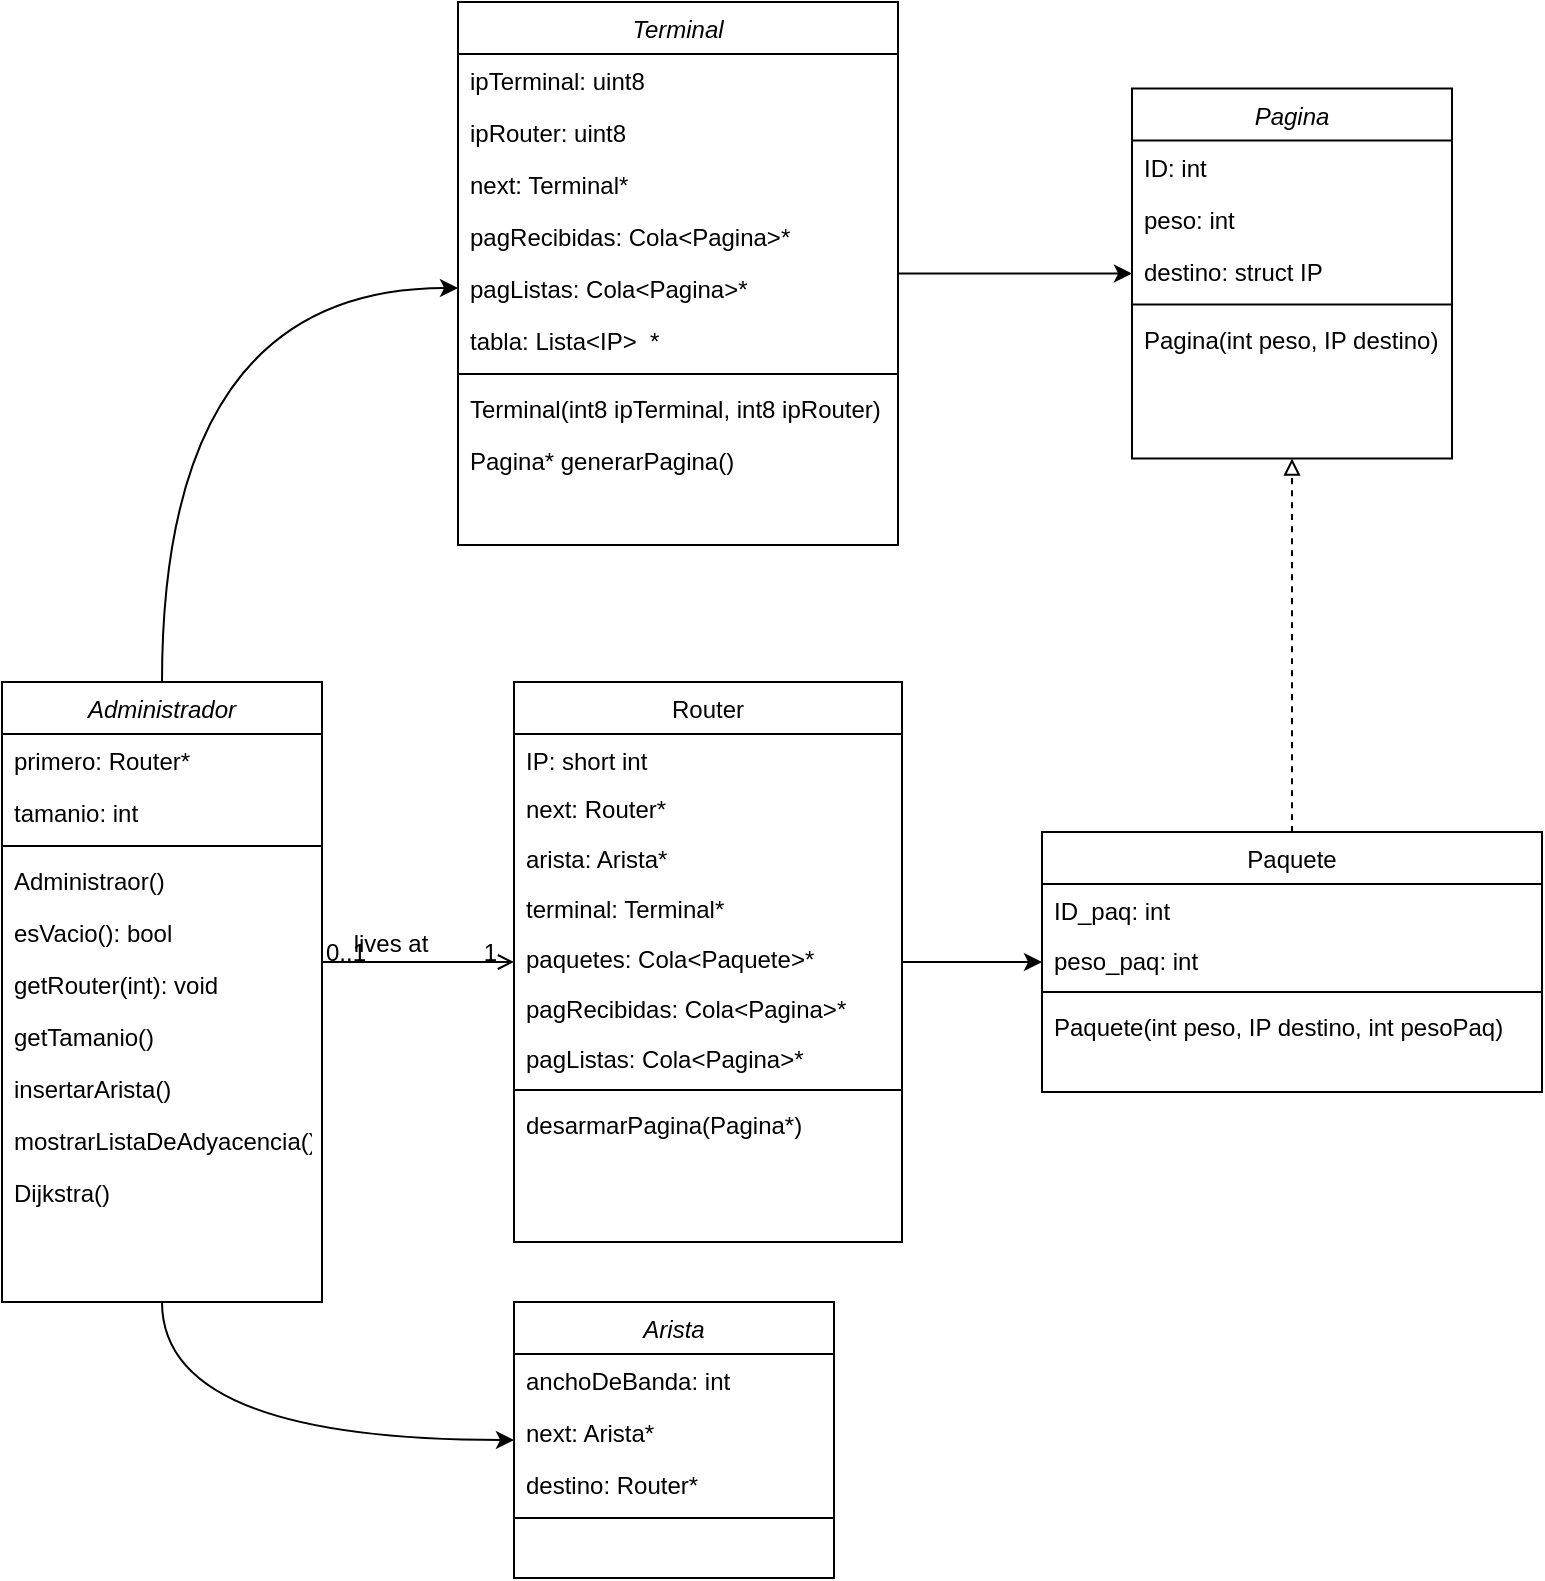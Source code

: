 <mxfile version="20.8.16" type="github">
  <diagram id="C5RBs43oDa-KdzZeNtuy" name="Page-1">
    <mxGraphModel dx="928" dy="1655" grid="1" gridSize="10" guides="1" tooltips="1" connect="1" arrows="1" fold="1" page="1" pageScale="1" pageWidth="827" pageHeight="1169" math="0" shadow="0">
      <root>
        <mxCell id="WIyWlLk6GJQsqaUBKTNV-0" />
        <mxCell id="WIyWlLk6GJQsqaUBKTNV-1" parent="WIyWlLk6GJQsqaUBKTNV-0" />
        <mxCell id="8U7NoXp4BR5ivD2dlpg9-6" value="" style="edgeStyle=orthogonalEdgeStyle;orthogonalLoop=1;jettySize=auto;html=1;curved=1;exitX=0.5;exitY=1;exitDx=0;exitDy=0;" parent="WIyWlLk6GJQsqaUBKTNV-1" source="zkfFHV4jXpPFQw0GAbJ--0" target="8U7NoXp4BR5ivD2dlpg9-0" edge="1">
          <mxGeometry relative="1" as="geometry" />
        </mxCell>
        <mxCell id="8U7NoXp4BR5ivD2dlpg9-16" value="" style="edgeStyle=orthogonalEdgeStyle;orthogonalLoop=1;jettySize=auto;html=1;curved=1;exitX=0.5;exitY=0;exitDx=0;exitDy=0;entryX=0;entryY=0.5;entryDx=0;entryDy=0;" parent="WIyWlLk6GJQsqaUBKTNV-1" source="zkfFHV4jXpPFQw0GAbJ--0" target="zq7iQqB7Q2dovmpDVccx-3" edge="1">
          <mxGeometry relative="1" as="geometry" />
        </mxCell>
        <mxCell id="zkfFHV4jXpPFQw0GAbJ--0" value="Administrador" style="swimlane;fontStyle=2;align=center;verticalAlign=top;childLayout=stackLayout;horizontal=1;startSize=26;horizontalStack=0;resizeParent=1;resizeLast=0;collapsible=1;marginBottom=0;rounded=0;shadow=0;strokeWidth=1;" parent="WIyWlLk6GJQsqaUBKTNV-1" vertex="1">
          <mxGeometry x="220" y="120" width="160" height="310" as="geometry">
            <mxRectangle x="230" y="140" width="160" height="26" as="alternateBounds" />
          </mxGeometry>
        </mxCell>
        <mxCell id="zkfFHV4jXpPFQw0GAbJ--1" value="primero: Router*" style="text;align=left;verticalAlign=top;spacingLeft=4;spacingRight=4;overflow=hidden;rotatable=0;points=[[0,0.5],[1,0.5]];portConstraint=eastwest;" parent="zkfFHV4jXpPFQw0GAbJ--0" vertex="1">
          <mxGeometry y="26" width="160" height="26" as="geometry" />
        </mxCell>
        <mxCell id="zkfFHV4jXpPFQw0GAbJ--2" value="tamanio: int" style="text;align=left;verticalAlign=top;spacingLeft=4;spacingRight=4;overflow=hidden;rotatable=0;points=[[0,0.5],[1,0.5]];portConstraint=eastwest;rounded=0;shadow=0;html=0;" parent="zkfFHV4jXpPFQw0GAbJ--0" vertex="1">
          <mxGeometry y="52" width="160" height="26" as="geometry" />
        </mxCell>
        <mxCell id="zkfFHV4jXpPFQw0GAbJ--4" value="" style="line;html=1;strokeWidth=1;align=left;verticalAlign=middle;spacingTop=-1;spacingLeft=3;spacingRight=3;rotatable=0;labelPosition=right;points=[];portConstraint=eastwest;" parent="zkfFHV4jXpPFQw0GAbJ--0" vertex="1">
          <mxGeometry y="78" width="160" height="8" as="geometry" />
        </mxCell>
        <mxCell id="zq7iQqB7Q2dovmpDVccx-8" value="Administraor()" style="text;align=left;verticalAlign=top;spacingLeft=4;spacingRight=4;overflow=hidden;rotatable=0;points=[[0,0.5],[1,0.5]];portConstraint=eastwest;rounded=0;shadow=0;html=0;" parent="zkfFHV4jXpPFQw0GAbJ--0" vertex="1">
          <mxGeometry y="86" width="160" height="26" as="geometry" />
        </mxCell>
        <mxCell id="zq7iQqB7Q2dovmpDVccx-4" value="esVacio(): bool" style="text;align=left;verticalAlign=top;spacingLeft=4;spacingRight=4;overflow=hidden;rotatable=0;points=[[0,0.5],[1,0.5]];portConstraint=eastwest;rounded=0;shadow=0;html=0;" parent="zkfFHV4jXpPFQw0GAbJ--0" vertex="1">
          <mxGeometry y="112" width="160" height="26" as="geometry" />
        </mxCell>
        <mxCell id="zq7iQqB7Q2dovmpDVccx-11" value="getRouter(int): void" style="text;align=left;verticalAlign=top;spacingLeft=4;spacingRight=4;overflow=hidden;rotatable=0;points=[[0,0.5],[1,0.5]];portConstraint=eastwest;rounded=0;shadow=0;html=0;" parent="zkfFHV4jXpPFQw0GAbJ--0" vertex="1">
          <mxGeometry y="138" width="160" height="26" as="geometry" />
        </mxCell>
        <mxCell id="zq7iQqB7Q2dovmpDVccx-12" value="getTamanio()" style="text;align=left;verticalAlign=top;spacingLeft=4;spacingRight=4;overflow=hidden;rotatable=0;points=[[0,0.5],[1,0.5]];portConstraint=eastwest;rounded=0;shadow=0;html=0;" parent="zkfFHV4jXpPFQw0GAbJ--0" vertex="1">
          <mxGeometry y="164" width="160" height="26" as="geometry" />
        </mxCell>
        <mxCell id="zq7iQqB7Q2dovmpDVccx-13" value="insertarArista()" style="text;align=left;verticalAlign=top;spacingLeft=4;spacingRight=4;overflow=hidden;rotatable=0;points=[[0,0.5],[1,0.5]];portConstraint=eastwest;rounded=0;shadow=0;html=0;" parent="zkfFHV4jXpPFQw0GAbJ--0" vertex="1">
          <mxGeometry y="190" width="160" height="26" as="geometry" />
        </mxCell>
        <mxCell id="zq7iQqB7Q2dovmpDVccx-14" value="mostrarListaDeAdyacencia()" style="text;align=left;verticalAlign=top;spacingLeft=4;spacingRight=4;overflow=hidden;rotatable=0;points=[[0,0.5],[1,0.5]];portConstraint=eastwest;rounded=0;shadow=0;html=0;" parent="zkfFHV4jXpPFQw0GAbJ--0" vertex="1">
          <mxGeometry y="216" width="160" height="26" as="geometry" />
        </mxCell>
        <mxCell id="zq7iQqB7Q2dovmpDVccx-15" value="Dijkstra()" style="text;align=left;verticalAlign=top;spacingLeft=4;spacingRight=4;overflow=hidden;rotatable=0;points=[[0,0.5],[1,0.5]];portConstraint=eastwest;rounded=0;shadow=0;html=0;" parent="zkfFHV4jXpPFQw0GAbJ--0" vertex="1">
          <mxGeometry y="242" width="160" height="26" as="geometry" />
        </mxCell>
        <mxCell id="Lvkk7K0Pt4JME4HZ4mYx-8" value="" style="edgeStyle=orthogonalEdgeStyle;rounded=0;orthogonalLoop=1;jettySize=auto;html=1;" parent="WIyWlLk6GJQsqaUBKTNV-1" source="zkfFHV4jXpPFQw0GAbJ--17" target="Lvkk7K0Pt4JME4HZ4mYx-0" edge="1">
          <mxGeometry relative="1" as="geometry" />
        </mxCell>
        <mxCell id="zkfFHV4jXpPFQw0GAbJ--17" value="Router" style="swimlane;fontStyle=0;align=center;verticalAlign=top;childLayout=stackLayout;horizontal=1;startSize=26;horizontalStack=0;resizeParent=1;resizeLast=0;collapsible=1;marginBottom=0;rounded=0;shadow=0;strokeWidth=1;" parent="WIyWlLk6GJQsqaUBKTNV-1" vertex="1">
          <mxGeometry x="476" y="120" width="194" height="280" as="geometry">
            <mxRectangle x="550" y="140" width="160" height="26" as="alternateBounds" />
          </mxGeometry>
        </mxCell>
        <mxCell id="zkfFHV4jXpPFQw0GAbJ--21" value="IP: short int" style="text;align=left;verticalAlign=top;spacingLeft=4;spacingRight=4;overflow=hidden;rotatable=0;points=[[0,0.5],[1,0.5]];portConstraint=eastwest;rounded=0;shadow=0;html=0;" parent="zkfFHV4jXpPFQw0GAbJ--17" vertex="1">
          <mxGeometry y="26" width="194" height="24" as="geometry" />
        </mxCell>
        <mxCell id="zkfFHV4jXpPFQw0GAbJ--25" value="next: Router*" style="text;align=left;verticalAlign=top;spacingLeft=4;spacingRight=4;overflow=hidden;rotatable=0;points=[[0,0.5],[1,0.5]];portConstraint=eastwest;" parent="zkfFHV4jXpPFQw0GAbJ--17" vertex="1">
          <mxGeometry y="50" width="194" height="25" as="geometry" />
        </mxCell>
        <mxCell id="8U7NoXp4BR5ivD2dlpg9-8" value="arista: Arista*" style="text;align=left;verticalAlign=top;spacingLeft=4;spacingRight=4;overflow=hidden;rotatable=0;points=[[0,0.5],[1,0.5]];portConstraint=eastwest;" parent="zkfFHV4jXpPFQw0GAbJ--17" vertex="1">
          <mxGeometry y="75" width="194" height="25" as="geometry" />
        </mxCell>
        <mxCell id="8U7NoXp4BR5ivD2dlpg9-9" value="terminal: Terminal*" style="text;align=left;verticalAlign=top;spacingLeft=4;spacingRight=4;overflow=hidden;rotatable=0;points=[[0,0.5],[1,0.5]];portConstraint=eastwest;" parent="zkfFHV4jXpPFQw0GAbJ--17" vertex="1">
          <mxGeometry y="100" width="194" height="25" as="geometry" />
        </mxCell>
        <mxCell id="8U7NoXp4BR5ivD2dlpg9-18" value="paquetes: Cola&lt;Paquete&gt;*" style="text;align=left;verticalAlign=top;spacingLeft=4;spacingRight=4;overflow=hidden;rotatable=0;points=[[0,0.5],[1,0.5]];portConstraint=eastwest;" parent="zkfFHV4jXpPFQw0GAbJ--17" vertex="1">
          <mxGeometry y="125" width="194" height="25" as="geometry" />
        </mxCell>
        <mxCell id="Lvkk7K0Pt4JME4HZ4mYx-15" value="pagRecibidas: Cola&lt;Pagina&gt;*" style="text;align=left;verticalAlign=top;spacingLeft=4;spacingRight=4;overflow=hidden;rotatable=0;points=[[0,0.5],[1,0.5]];portConstraint=eastwest;" parent="zkfFHV4jXpPFQw0GAbJ--17" vertex="1">
          <mxGeometry y="150" width="194" height="25" as="geometry" />
        </mxCell>
        <mxCell id="Lvkk7K0Pt4JME4HZ4mYx-16" value="pagListas: Cola&lt;Pagina&gt;*" style="text;align=left;verticalAlign=top;spacingLeft=4;spacingRight=4;overflow=hidden;rotatable=0;points=[[0,0.5],[1,0.5]];portConstraint=eastwest;" parent="zkfFHV4jXpPFQw0GAbJ--17" vertex="1">
          <mxGeometry y="175" width="194" height="25" as="geometry" />
        </mxCell>
        <mxCell id="zkfFHV4jXpPFQw0GAbJ--23" value="" style="line;html=1;strokeWidth=1;align=left;verticalAlign=middle;spacingTop=-1;spacingLeft=3;spacingRight=3;rotatable=0;labelPosition=right;points=[];portConstraint=eastwest;" parent="zkfFHV4jXpPFQw0GAbJ--17" vertex="1">
          <mxGeometry y="200" width="194" height="8" as="geometry" />
        </mxCell>
        <mxCell id="l7Mm-H3vVjyuzsecWsTN-7" value="desarmarPagina(Pagina*)" style="text;align=left;verticalAlign=top;spacingLeft=4;spacingRight=4;overflow=hidden;rotatable=0;points=[[0,0.5],[1,0.5]];portConstraint=eastwest;" vertex="1" parent="zkfFHV4jXpPFQw0GAbJ--17">
          <mxGeometry y="208" width="194" height="25" as="geometry" />
        </mxCell>
        <mxCell id="zkfFHV4jXpPFQw0GAbJ--26" value="" style="endArrow=open;shadow=0;strokeWidth=1;rounded=0;endFill=1;edgeStyle=elbowEdgeStyle;elbow=vertical;" parent="WIyWlLk6GJQsqaUBKTNV-1" source="zkfFHV4jXpPFQw0GAbJ--0" target="zkfFHV4jXpPFQw0GAbJ--17" edge="1">
          <mxGeometry x="0.5" y="41" relative="1" as="geometry">
            <mxPoint x="380" y="192" as="sourcePoint" />
            <mxPoint x="540" y="192" as="targetPoint" />
            <mxPoint x="-40" y="32" as="offset" />
          </mxGeometry>
        </mxCell>
        <mxCell id="zkfFHV4jXpPFQw0GAbJ--27" value="0..1" style="resizable=0;align=left;verticalAlign=bottom;labelBackgroundColor=none;fontSize=12;" parent="zkfFHV4jXpPFQw0GAbJ--26" connectable="0" vertex="1">
          <mxGeometry x="-1" relative="1" as="geometry">
            <mxPoint y="4" as="offset" />
          </mxGeometry>
        </mxCell>
        <mxCell id="zkfFHV4jXpPFQw0GAbJ--28" value="1" style="resizable=0;align=right;verticalAlign=bottom;labelBackgroundColor=none;fontSize=12;" parent="zkfFHV4jXpPFQw0GAbJ--26" connectable="0" vertex="1">
          <mxGeometry x="1" relative="1" as="geometry">
            <mxPoint x="-7" y="4" as="offset" />
          </mxGeometry>
        </mxCell>
        <mxCell id="zkfFHV4jXpPFQw0GAbJ--29" value="lives at" style="text;html=1;resizable=0;points=[];;align=center;verticalAlign=middle;labelBackgroundColor=none;rounded=0;shadow=0;strokeWidth=1;fontSize=12;" parent="zkfFHV4jXpPFQw0GAbJ--26" vertex="1" connectable="0">
          <mxGeometry x="0.5" y="49" relative="1" as="geometry">
            <mxPoint x="-38" y="40" as="offset" />
          </mxGeometry>
        </mxCell>
        <mxCell id="8U7NoXp4BR5ivD2dlpg9-0" value="Arista" style="swimlane;fontStyle=2;align=center;verticalAlign=top;childLayout=stackLayout;horizontal=1;startSize=26;horizontalStack=0;resizeParent=1;resizeLast=0;collapsible=1;marginBottom=0;rounded=0;shadow=0;strokeWidth=1;" parent="WIyWlLk6GJQsqaUBKTNV-1" vertex="1">
          <mxGeometry x="476" y="430" width="160" height="138" as="geometry">
            <mxRectangle x="230" y="140" width="160" height="26" as="alternateBounds" />
          </mxGeometry>
        </mxCell>
        <mxCell id="8U7NoXp4BR5ivD2dlpg9-1" value="anchoDeBanda: int" style="text;align=left;verticalAlign=top;spacingLeft=4;spacingRight=4;overflow=hidden;rotatable=0;points=[[0,0.5],[1,0.5]];portConstraint=eastwest;" parent="8U7NoXp4BR5ivD2dlpg9-0" vertex="1">
          <mxGeometry y="26" width="160" height="26" as="geometry" />
        </mxCell>
        <mxCell id="8U7NoXp4BR5ivD2dlpg9-2" value="next: Arista*" style="text;align=left;verticalAlign=top;spacingLeft=4;spacingRight=4;overflow=hidden;rotatable=0;points=[[0,0.5],[1,0.5]];portConstraint=eastwest;rounded=0;shadow=0;html=0;" parent="8U7NoXp4BR5ivD2dlpg9-0" vertex="1">
          <mxGeometry y="52" width="160" height="26" as="geometry" />
        </mxCell>
        <mxCell id="8U7NoXp4BR5ivD2dlpg9-3" value="destino: Router*" style="text;align=left;verticalAlign=top;spacingLeft=4;spacingRight=4;overflow=hidden;rotatable=0;points=[[0,0.5],[1,0.5]];portConstraint=eastwest;rounded=0;shadow=0;html=0;" parent="8U7NoXp4BR5ivD2dlpg9-0" vertex="1">
          <mxGeometry y="78" width="160" height="26" as="geometry" />
        </mxCell>
        <mxCell id="8U7NoXp4BR5ivD2dlpg9-4" value="" style="line;html=1;strokeWidth=1;align=left;verticalAlign=middle;spacingTop=-1;spacingLeft=3;spacingRight=3;rotatable=0;labelPosition=right;points=[];portConstraint=eastwest;" parent="8U7NoXp4BR5ivD2dlpg9-0" vertex="1">
          <mxGeometry y="104" width="160" height="8" as="geometry" />
        </mxCell>
        <mxCell id="Lvkk7K0Pt4JME4HZ4mYx-14" value="" style="edgeStyle=orthogonalEdgeStyle;rounded=0;orthogonalLoop=1;jettySize=auto;html=1;" parent="WIyWlLk6GJQsqaUBKTNV-1" source="8U7NoXp4BR5ivD2dlpg9-10" target="Lvkk7K0Pt4JME4HZ4mYx-9" edge="1">
          <mxGeometry relative="1" as="geometry" />
        </mxCell>
        <mxCell id="8U7NoXp4BR5ivD2dlpg9-10" value="Terminal" style="swimlane;fontStyle=2;align=center;verticalAlign=top;childLayout=stackLayout;horizontal=1;startSize=26;horizontalStack=0;resizeParent=1;resizeLast=0;collapsible=1;marginBottom=0;rounded=0;shadow=0;strokeWidth=1;" parent="WIyWlLk6GJQsqaUBKTNV-1" vertex="1">
          <mxGeometry x="448" y="-220" width="220" height="271.5" as="geometry">
            <mxRectangle x="230" y="140" width="160" height="26" as="alternateBounds" />
          </mxGeometry>
        </mxCell>
        <mxCell id="8U7NoXp4BR5ivD2dlpg9-11" value="ipTerminal: uint8" style="text;align=left;verticalAlign=top;spacingLeft=4;spacingRight=4;overflow=hidden;rotatable=0;points=[[0,0.5],[1,0.5]];portConstraint=eastwest;" parent="8U7NoXp4BR5ivD2dlpg9-10" vertex="1">
          <mxGeometry y="26" width="220" height="26" as="geometry" />
        </mxCell>
        <mxCell id="l7Mm-H3vVjyuzsecWsTN-4" value="ipRouter: uint8" style="text;align=left;verticalAlign=top;spacingLeft=4;spacingRight=4;overflow=hidden;rotatable=0;points=[[0,0.5],[1,0.5]];portConstraint=eastwest;" vertex="1" parent="8U7NoXp4BR5ivD2dlpg9-10">
          <mxGeometry y="52" width="220" height="26" as="geometry" />
        </mxCell>
        <mxCell id="8U7NoXp4BR5ivD2dlpg9-12" value="next: Terminal*" style="text;align=left;verticalAlign=top;spacingLeft=4;spacingRight=4;overflow=hidden;rotatable=0;points=[[0,0.5],[1,0.5]];portConstraint=eastwest;rounded=0;shadow=0;html=0;" parent="8U7NoXp4BR5ivD2dlpg9-10" vertex="1">
          <mxGeometry y="78" width="220" height="26" as="geometry" />
        </mxCell>
        <mxCell id="8U7NoXp4BR5ivD2dlpg9-13" value="pagRecibidas: Cola&lt;Pagina&gt;*" style="text;align=left;verticalAlign=top;spacingLeft=4;spacingRight=4;overflow=hidden;rotatable=0;points=[[0,0.5],[1,0.5]];portConstraint=eastwest;rounded=0;shadow=0;html=0;" parent="8U7NoXp4BR5ivD2dlpg9-10" vertex="1">
          <mxGeometry y="104" width="220" height="26" as="geometry" />
        </mxCell>
        <mxCell id="zq7iQqB7Q2dovmpDVccx-3" value="pagListas: Cola&lt;Pagina&gt;*" style="text;align=left;verticalAlign=top;spacingLeft=4;spacingRight=4;overflow=hidden;rotatable=0;points=[[0,0.5],[1,0.5]];portConstraint=eastwest;rounded=0;shadow=0;html=0;" parent="8U7NoXp4BR5ivD2dlpg9-10" vertex="1">
          <mxGeometry y="130" width="220" height="26" as="geometry" />
        </mxCell>
        <mxCell id="zq7iQqB7Q2dovmpDVccx-7" value="tabla: Lista&lt;IP&gt;  *" style="text;align=left;verticalAlign=top;spacingLeft=4;spacingRight=4;overflow=hidden;rotatable=0;points=[[0,0.5],[1,0.5]];portConstraint=eastwest;rounded=0;shadow=0;html=0;" parent="8U7NoXp4BR5ivD2dlpg9-10" vertex="1">
          <mxGeometry y="156" width="220" height="26" as="geometry" />
        </mxCell>
        <mxCell id="8U7NoXp4BR5ivD2dlpg9-14" value="" style="line;html=1;strokeWidth=1;align=left;verticalAlign=middle;spacingTop=-1;spacingLeft=3;spacingRight=3;rotatable=0;labelPosition=right;points=[];portConstraint=eastwest;" parent="8U7NoXp4BR5ivD2dlpg9-10" vertex="1">
          <mxGeometry y="182" width="220" height="8" as="geometry" />
        </mxCell>
        <mxCell id="l7Mm-H3vVjyuzsecWsTN-0" value="Terminal(int8 ipTerminal, int8 ipRouter)" style="text;align=left;verticalAlign=top;spacingLeft=4;spacingRight=4;overflow=hidden;rotatable=0;points=[[0,0.5],[1,0.5]];portConstraint=eastwest;rounded=0;shadow=0;html=0;" vertex="1" parent="8U7NoXp4BR5ivD2dlpg9-10">
          <mxGeometry y="190" width="220" height="26" as="geometry" />
        </mxCell>
        <mxCell id="l7Mm-H3vVjyuzsecWsTN-1" value="Pagina* generarPagina()" style="text;align=left;verticalAlign=top;spacingLeft=4;spacingRight=4;overflow=hidden;rotatable=0;points=[[0,0.5],[1,0.5]];portConstraint=eastwest;rounded=0;shadow=0;html=0;" vertex="1" parent="8U7NoXp4BR5ivD2dlpg9-10">
          <mxGeometry y="216" width="220" height="26" as="geometry" />
        </mxCell>
        <mxCell id="l7Mm-H3vVjyuzsecWsTN-3" style="text;align=left;verticalAlign=top;spacingLeft=4;spacingRight=4;overflow=hidden;rotatable=0;points=[[0,0.5],[1,0.5]];portConstraint=eastwest;rounded=0;shadow=0;html=0;" vertex="1" parent="8U7NoXp4BR5ivD2dlpg9-10">
          <mxGeometry y="242" width="220" height="26" as="geometry" />
        </mxCell>
        <mxCell id="zq7iQqB7Q2dovmpDVccx-1" style="edgeStyle=orthogonalEdgeStyle;curved=1;orthogonalLoop=1;jettySize=auto;html=1;entryX=0.5;entryY=1;entryDx=0;entryDy=0;dashed=1;strokeColor=default;endArrow=block;endFill=0;" parent="WIyWlLk6GJQsqaUBKTNV-1" source="Lvkk7K0Pt4JME4HZ4mYx-0" target="Lvkk7K0Pt4JME4HZ4mYx-9" edge="1">
          <mxGeometry relative="1" as="geometry" />
        </mxCell>
        <mxCell id="Lvkk7K0Pt4JME4HZ4mYx-0" value="Paquete" style="swimlane;fontStyle=0;align=center;verticalAlign=top;childLayout=stackLayout;horizontal=1;startSize=26;horizontalStack=0;resizeParent=1;resizeLast=0;collapsible=1;marginBottom=0;rounded=0;shadow=0;strokeWidth=1;" parent="WIyWlLk6GJQsqaUBKTNV-1" vertex="1">
          <mxGeometry x="740" y="195" width="250" height="130" as="geometry">
            <mxRectangle x="550" y="140" width="160" height="26" as="alternateBounds" />
          </mxGeometry>
        </mxCell>
        <mxCell id="Lvkk7K0Pt4JME4HZ4mYx-18" value="ID_paq: int" style="text;align=left;verticalAlign=top;spacingLeft=4;spacingRight=4;overflow=hidden;rotatable=0;points=[[0,0.5],[1,0.5]];portConstraint=eastwest;" parent="Lvkk7K0Pt4JME4HZ4mYx-0" vertex="1">
          <mxGeometry y="26" width="250" height="25" as="geometry" />
        </mxCell>
        <mxCell id="Lvkk7K0Pt4JME4HZ4mYx-2" value="peso_paq: int" style="text;align=left;verticalAlign=top;spacingLeft=4;spacingRight=4;overflow=hidden;rotatable=0;points=[[0,0.5],[1,0.5]];portConstraint=eastwest;" parent="Lvkk7K0Pt4JME4HZ4mYx-0" vertex="1">
          <mxGeometry y="51" width="250" height="25" as="geometry" />
        </mxCell>
        <mxCell id="Lvkk7K0Pt4JME4HZ4mYx-6" value="" style="line;html=1;strokeWidth=1;align=left;verticalAlign=middle;spacingTop=-1;spacingLeft=3;spacingRight=3;rotatable=0;labelPosition=right;points=[];portConstraint=eastwest;" parent="Lvkk7K0Pt4JME4HZ4mYx-0" vertex="1">
          <mxGeometry y="76" width="250" height="8" as="geometry" />
        </mxCell>
        <mxCell id="l7Mm-H3vVjyuzsecWsTN-6" value="Paquete(int peso, IP destino, int pesoPaq)" style="text;align=left;verticalAlign=top;spacingLeft=4;spacingRight=4;overflow=hidden;rotatable=0;points=[[0,0.5],[1,0.5]];portConstraint=eastwest;" vertex="1" parent="Lvkk7K0Pt4JME4HZ4mYx-0">
          <mxGeometry y="84" width="250" height="25" as="geometry" />
        </mxCell>
        <mxCell id="Lvkk7K0Pt4JME4HZ4mYx-9" value="Pagina" style="swimlane;fontStyle=2;align=center;verticalAlign=top;childLayout=stackLayout;horizontal=1;startSize=26;horizontalStack=0;resizeParent=1;resizeLast=0;collapsible=1;marginBottom=0;rounded=0;shadow=0;strokeWidth=1;" parent="WIyWlLk6GJQsqaUBKTNV-1" vertex="1">
          <mxGeometry x="785" y="-176.75" width="160" height="185" as="geometry">
            <mxRectangle x="230" y="140" width="160" height="26" as="alternateBounds" />
          </mxGeometry>
        </mxCell>
        <mxCell id="Lvkk7K0Pt4JME4HZ4mYx-17" value="ID: int" style="text;align=left;verticalAlign=top;spacingLeft=4;spacingRight=4;overflow=hidden;rotatable=0;points=[[0,0.5],[1,0.5]];portConstraint=eastwest;rounded=0;shadow=0;html=0;" parent="Lvkk7K0Pt4JME4HZ4mYx-9" vertex="1">
          <mxGeometry y="26" width="160" height="26" as="geometry" />
        </mxCell>
        <mxCell id="Lvkk7K0Pt4JME4HZ4mYx-11" value="peso: int" style="text;align=left;verticalAlign=top;spacingLeft=4;spacingRight=4;overflow=hidden;rotatable=0;points=[[0,0.5],[1,0.5]];portConstraint=eastwest;rounded=0;shadow=0;html=0;" parent="Lvkk7K0Pt4JME4HZ4mYx-9" vertex="1">
          <mxGeometry y="52" width="160" height="26" as="geometry" />
        </mxCell>
        <mxCell id="Lvkk7K0Pt4JME4HZ4mYx-10" value="destino: struct IP" style="text;align=left;verticalAlign=top;spacingLeft=4;spacingRight=4;overflow=hidden;rotatable=0;points=[[0,0.5],[1,0.5]];portConstraint=eastwest;" parent="Lvkk7K0Pt4JME4HZ4mYx-9" vertex="1">
          <mxGeometry y="78" width="160" height="26" as="geometry" />
        </mxCell>
        <mxCell id="Lvkk7K0Pt4JME4HZ4mYx-13" value="" style="line;html=1;strokeWidth=1;align=left;verticalAlign=middle;spacingTop=-1;spacingLeft=3;spacingRight=3;rotatable=0;labelPosition=right;points=[];portConstraint=eastwest;" parent="Lvkk7K0Pt4JME4HZ4mYx-9" vertex="1">
          <mxGeometry y="104" width="160" height="8" as="geometry" />
        </mxCell>
        <mxCell id="l7Mm-H3vVjyuzsecWsTN-5" value="Pagina(int peso, IP destino)" style="text;align=left;verticalAlign=top;spacingLeft=4;spacingRight=4;overflow=hidden;rotatable=0;points=[[0,0.5],[1,0.5]];portConstraint=eastwest;" vertex="1" parent="Lvkk7K0Pt4JME4HZ4mYx-9">
          <mxGeometry y="112" width="160" height="26" as="geometry" />
        </mxCell>
      </root>
    </mxGraphModel>
  </diagram>
</mxfile>
